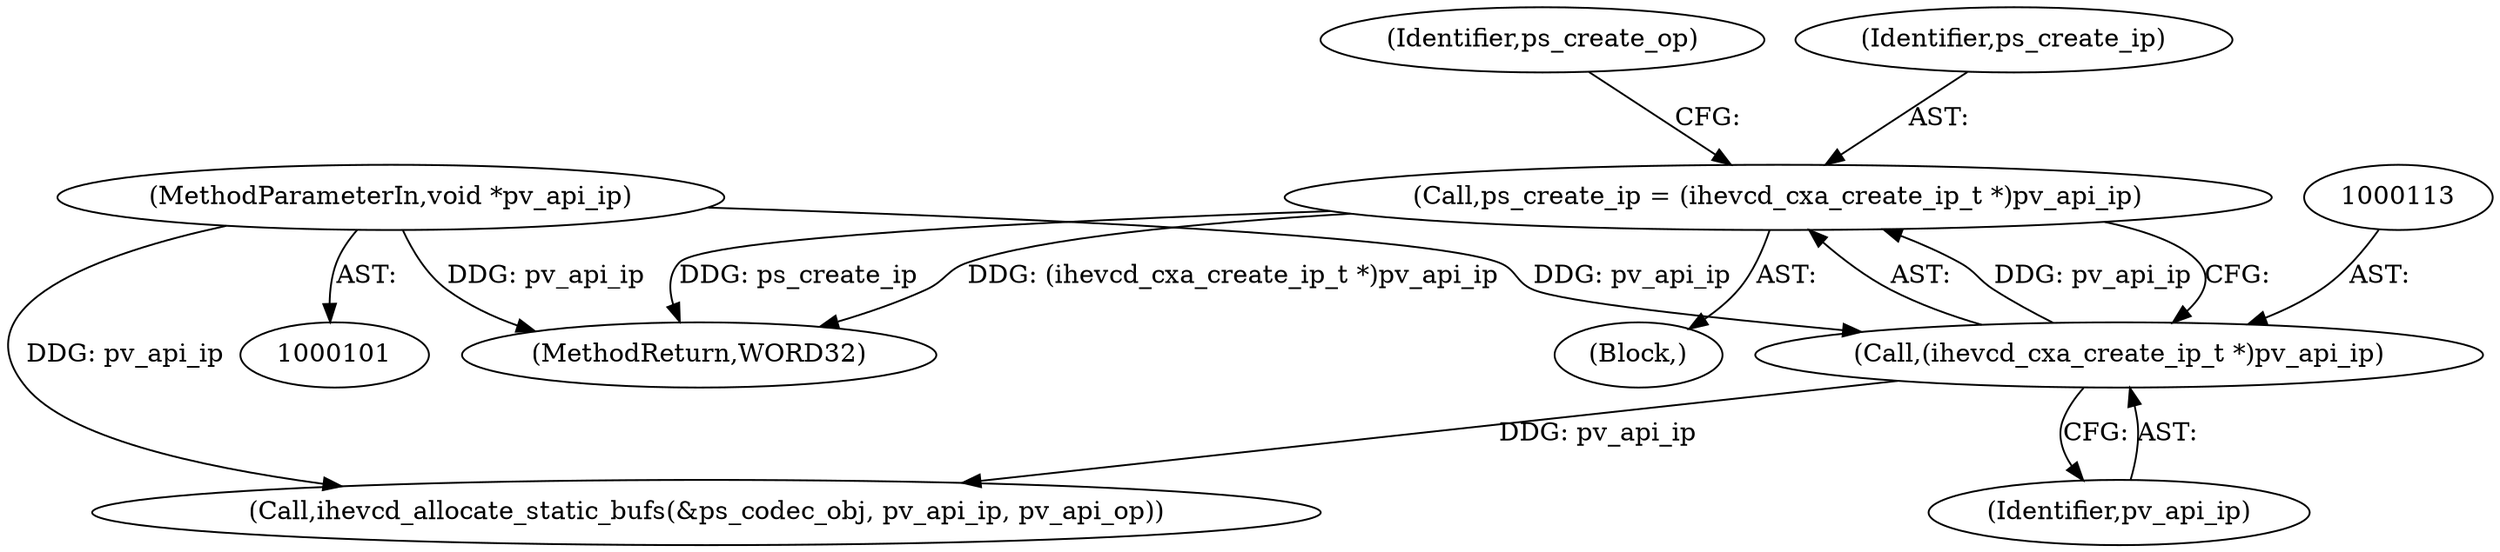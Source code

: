 digraph "0_Android_3ed3c6b79a7b9a60c475dd4936ad57b0b92fd600@API" {
"1000110" [label="(Call,ps_create_ip = (ihevcd_cxa_create_ip_t *)pv_api_ip)"];
"1000112" [label="(Call,(ihevcd_cxa_create_ip_t *)pv_api_ip)"];
"1000103" [label="(MethodParameterIn,void *pv_api_ip)"];
"1000116" [label="(Identifier,ps_create_op)"];
"1000110" [label="(Call,ps_create_ip = (ihevcd_cxa_create_ip_t *)pv_api_ip)"];
"1000209" [label="(MethodReturn,WORD32)"];
"1000112" [label="(Call,(ihevcd_cxa_create_ip_t *)pv_api_ip)"];
"1000111" [label="(Identifier,ps_create_ip)"];
"1000103" [label="(MethodParameterIn,void *pv_api_ip)"];
"1000132" [label="(Call,ihevcd_allocate_static_bufs(&ps_codec_obj, pv_api_ip, pv_api_op))"];
"1000105" [label="(Block,)"];
"1000114" [label="(Identifier,pv_api_ip)"];
"1000110" -> "1000105"  [label="AST: "];
"1000110" -> "1000112"  [label="CFG: "];
"1000111" -> "1000110"  [label="AST: "];
"1000112" -> "1000110"  [label="AST: "];
"1000116" -> "1000110"  [label="CFG: "];
"1000110" -> "1000209"  [label="DDG: (ihevcd_cxa_create_ip_t *)pv_api_ip"];
"1000110" -> "1000209"  [label="DDG: ps_create_ip"];
"1000112" -> "1000110"  [label="DDG: pv_api_ip"];
"1000112" -> "1000114"  [label="CFG: "];
"1000113" -> "1000112"  [label="AST: "];
"1000114" -> "1000112"  [label="AST: "];
"1000103" -> "1000112"  [label="DDG: pv_api_ip"];
"1000112" -> "1000132"  [label="DDG: pv_api_ip"];
"1000103" -> "1000101"  [label="AST: "];
"1000103" -> "1000209"  [label="DDG: pv_api_ip"];
"1000103" -> "1000132"  [label="DDG: pv_api_ip"];
}
